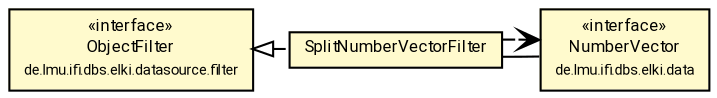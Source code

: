 #!/usr/local/bin/dot
#
# Class diagram 
# Generated by UMLGraph version R5_7_2-60-g0e99a6 (http://www.spinellis.gr/umlgraph/)
#

digraph G {
	graph [fontnames="svg"]
	edge [fontname="Roboto",fontsize=7,labelfontname="Roboto",labelfontsize=7,color="black"];
	node [fontname="Roboto",fontcolor="black",fontsize=8,shape=plaintext,margin=0,width=0,height=0];
	nodesep=0.15;
	ranksep=0.25;
	rankdir=LR;
	// de.lmu.ifi.dbs.elki.data.NumberVector
	c9937638 [label=<<table title="de.lmu.ifi.dbs.elki.data.NumberVector" border="0" cellborder="1" cellspacing="0" cellpadding="2" bgcolor="LemonChiffon" href="../../../data/NumberVector.html" target="_parent">
		<tr><td><table border="0" cellspacing="0" cellpadding="1">
		<tr><td align="center" balign="center"> &#171;interface&#187; </td></tr>
		<tr><td align="center" balign="center"> <font face="Roboto">NumberVector</font> </td></tr>
		<tr><td align="center" balign="center"> <font face="Roboto" point-size="7.0">de.lmu.ifi.dbs.elki.data</font> </td></tr>
		</table></td></tr>
		</table>>, URL="../../../data/NumberVector.html"];
	// de.lmu.ifi.dbs.elki.datasource.filter.ObjectFilter
	c9937647 [label=<<table title="de.lmu.ifi.dbs.elki.datasource.filter.ObjectFilter" border="0" cellborder="1" cellspacing="0" cellpadding="2" bgcolor="LemonChiffon" href="../ObjectFilter.html" target="_parent">
		<tr><td><table border="0" cellspacing="0" cellpadding="1">
		<tr><td align="center" balign="center"> &#171;interface&#187; </td></tr>
		<tr><td align="center" balign="center"> <font face="Roboto">ObjectFilter</font> </td></tr>
		<tr><td align="center" balign="center"> <font face="Roboto" point-size="7.0">de.lmu.ifi.dbs.elki.datasource.filter</font> </td></tr>
		</table></td></tr>
		</table>>, URL="../ObjectFilter.html"];
	// de.lmu.ifi.dbs.elki.datasource.filter.typeconversions.SplitNumberVectorFilter<V extends de.lmu.ifi.dbs.elki.data.NumberVector>
	c9939177 [label=<<table title="de.lmu.ifi.dbs.elki.datasource.filter.typeconversions.SplitNumberVectorFilter" border="0" cellborder="1" cellspacing="0" cellpadding="2" bgcolor="lemonChiffon" href="SplitNumberVectorFilter.html" target="_parent">
		<tr><td><table border="0" cellspacing="0" cellpadding="1">
		<tr><td align="center" balign="center"> <font face="Roboto">SplitNumberVectorFilter</font> </td></tr>
		</table></td></tr>
		</table>>, URL="SplitNumberVectorFilter.html"];
	// de.lmu.ifi.dbs.elki.datasource.filter.typeconversions.SplitNumberVectorFilter<V extends de.lmu.ifi.dbs.elki.data.NumberVector> implements de.lmu.ifi.dbs.elki.datasource.filter.ObjectFilter
	c9937647 -> c9939177 [arrowtail=empty,style=dashed,dir=back,weight=9];
	// de.lmu.ifi.dbs.elki.datasource.filter.typeconversions.SplitNumberVectorFilter<V extends de.lmu.ifi.dbs.elki.data.NumberVector> assoc de.lmu.ifi.dbs.elki.data.NumberVector
	c9939177 -> c9937638 [arrowhead=none,weight=2];
	// de.lmu.ifi.dbs.elki.datasource.filter.typeconversions.SplitNumberVectorFilter<V extends de.lmu.ifi.dbs.elki.data.NumberVector> depend de.lmu.ifi.dbs.elki.data.NumberVector
	c9939177 -> c9937638 [arrowhead=open,style=dashed,weight=0];
}

